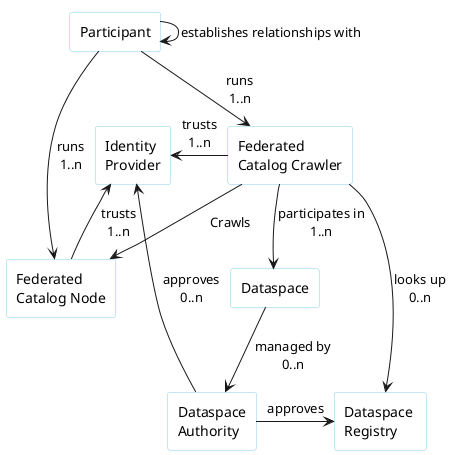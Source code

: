 '
'  Copyright (c) 2022 Microsoft Corporation
'
'  This program and the accompanying materials are made available under the
'  terms of the Apache License, Version 2.0 which is available at
'  https://www.apache.org/licenses/LICENSE-2.0
'
'  SPDX-License-Identifier: Apache-2.0
'
'  Contributors:
'       Microsoft - Initial Draft
'
'

@startuml

!pragma layout smetana

skinParam NoteBackgroundColor WhiteSmoke
skinParam NoteFontColor Black
skinParam ParticipantBackgroundColor WhiteSmoke
skinParam ActorBackgroundColor WhiteSmoke
skinParam AgentBackgroundColor White
skinParam AgentBorderColor SkyBlue
skinparam shadowing false

!define ConsumerColor f8f2ff
!define ProviderColor d9edff
!define WarningColor Business
!define LeadColor Technology

agent Participant
agent FCC as "Federated\nCatalog Crawler"
agent FCN as "Federated\nCatalog Node"
agent IDP as "Identity\nProvider"
agent Dataspace
agent DataspaceAuthority as "Dataspace\nAuthority"
agent Registry as "Dataspace \nRegistry"

Participant -down-> FCC : runs\n1..n
Participant -down-> FCN : runs\n1..n
Participant --> Participant : establishes relationships with
FCC --> FCN: Crawls
FCC -left-> IDP : trusts\n1..n
FCN -left-> IDP : trusts\n1..n
FCC --> Dataspace : participates in\n1..n
FCC --> Registry : looks up\n0..n
Dataspace --> DataspaceAuthority : managed by\n0..n
DataspaceAuthority -right-> Registry : approves
DataspaceAuthority -up-> IDP: approves\n0..n

@enduml
